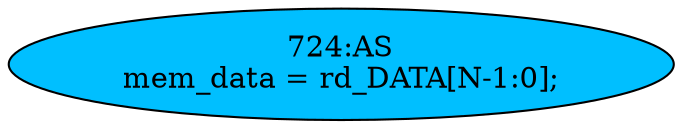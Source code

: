 strict digraph "" {
	node [label="\N"];
	"724:AS"	 [ast="<pyverilog.vparser.ast.Assign object at 0x7f0b053cf190>",
		def_var="['mem_data']",
		fillcolor=deepskyblue,
		label="724:AS
mem_data = rd_DATA[N-1:0];",
		statements="[]",
		style=filled,
		typ=Assign,
		use_var="['rd_DATA']"];
}
